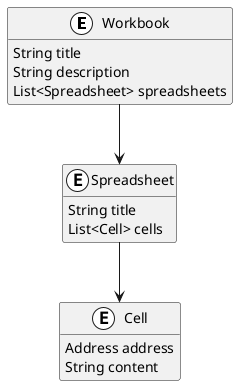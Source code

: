 @startuml  dm

skinparam monochrome true
skinparam shadowing false
hide footbox

hide empty methods

class Workbook <<(E,white)>> {
    String title
    String description
    List<Spreadsheet> spreadsheets
}

class Spreadsheet <<(E,white)>> {
    String title
    List<Cell> cells
}

class Cell <<(E,white)>> {
     Address address
     String content
}

Workbook --> Spreadsheet
Spreadsheet --> Cell

@enduml
